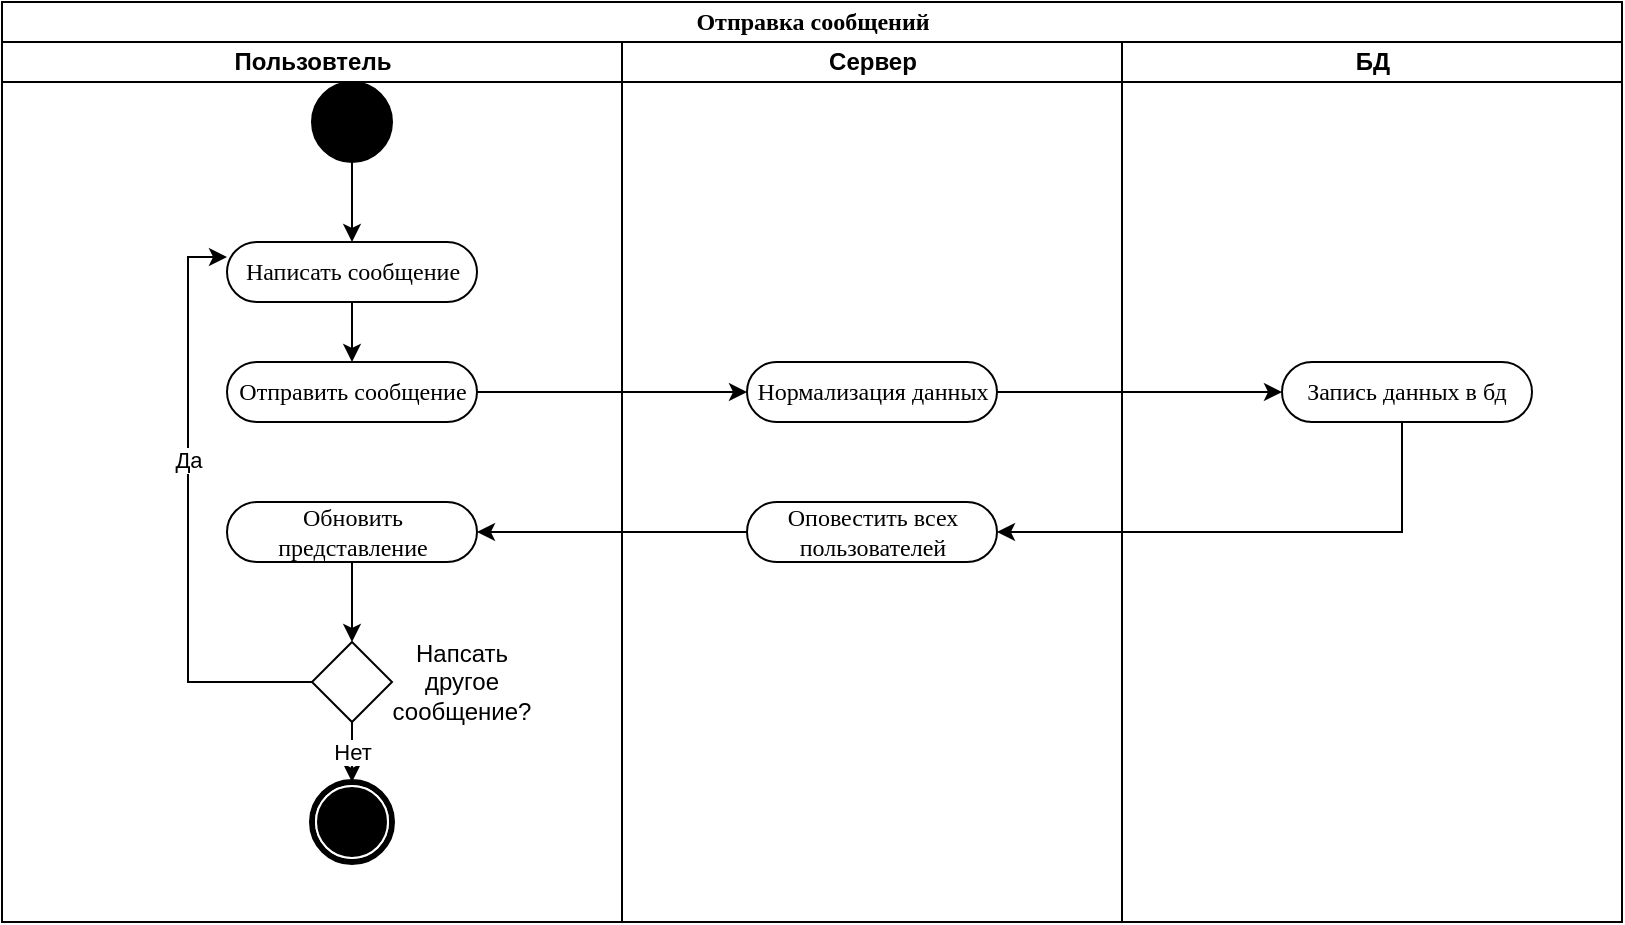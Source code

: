 <mxfile version="23.1.5" type="device">
  <diagram name="Page-1" id="0783ab3e-0a74-02c8-0abd-f7b4e66b4bec">
    <mxGraphModel dx="2268" dy="868" grid="1" gridSize="10" guides="1" tooltips="1" connect="1" arrows="1" fold="1" page="1" pageScale="1" pageWidth="850" pageHeight="1100" background="none" math="0" shadow="0">
      <root>
        <mxCell id="0" />
        <mxCell id="1" parent="0" />
        <mxCell id="1c1d494c118603dd-1" value="Отправка сообщений" style="swimlane;html=1;childLayout=stackLayout;startSize=20;rounded=0;shadow=0;comic=0;labelBackgroundColor=none;strokeWidth=1;fontFamily=Verdana;fontSize=12;align=center;" parent="1" vertex="1">
          <mxGeometry x="-20" y="40" width="810" height="460" as="geometry" />
        </mxCell>
        <mxCell id="1c1d494c118603dd-2" value="Пользовтель" style="swimlane;html=1;startSize=20;" parent="1c1d494c118603dd-1" vertex="1">
          <mxGeometry y="20" width="310" height="440" as="geometry" />
        </mxCell>
        <mxCell id="hFCzdbqGhVaaB0-jaRCJ-17" style="edgeStyle=orthogonalEdgeStyle;rounded=0;orthogonalLoop=1;jettySize=auto;html=1;entryX=0.5;entryY=0;entryDx=0;entryDy=0;" parent="1c1d494c118603dd-2" source="60571a20871a0731-4" target="hFCzdbqGhVaaB0-jaRCJ-9" edge="1">
          <mxGeometry relative="1" as="geometry" />
        </mxCell>
        <mxCell id="60571a20871a0731-4" value="" style="ellipse;whiteSpace=wrap;html=1;rounded=0;shadow=0;comic=0;labelBackgroundColor=none;strokeWidth=1;fillColor=#000000;fontFamily=Verdana;fontSize=12;align=center;" parent="1c1d494c118603dd-2" vertex="1">
          <mxGeometry x="155" y="20" width="40" height="40" as="geometry" />
        </mxCell>
        <mxCell id="60571a20871a0731-5" value="" style="shape=mxgraph.bpmn.shape;html=1;verticalLabelPosition=bottom;labelBackgroundColor=#ffffff;verticalAlign=top;perimeter=ellipsePerimeter;outline=end;symbol=terminate;rounded=0;shadow=0;comic=0;strokeWidth=1;fontFamily=Verdana;fontSize=12;align=center;" parent="1c1d494c118603dd-2" vertex="1">
          <mxGeometry x="155" y="370" width="40" height="40" as="geometry" />
        </mxCell>
        <mxCell id="5yDm0B6Qs0zUq6zuKv2j-11" value="Отправить сообщение" style="rounded=1;whiteSpace=wrap;html=1;shadow=0;comic=0;labelBackgroundColor=none;strokeWidth=1;fontFamily=Verdana;fontSize=12;align=center;arcSize=50;" parent="1c1d494c118603dd-2" vertex="1">
          <mxGeometry x="112.5" y="160" width="125" height="30" as="geometry" />
        </mxCell>
        <mxCell id="hFCzdbqGhVaaB0-jaRCJ-15" style="edgeStyle=orthogonalEdgeStyle;rounded=0;orthogonalLoop=1;jettySize=auto;html=1;entryX=0.5;entryY=0;entryDx=0;entryDy=0;" parent="1c1d494c118603dd-2" source="hFCzdbqGhVaaB0-jaRCJ-4" target="hFCzdbqGhVaaB0-jaRCJ-5" edge="1">
          <mxGeometry relative="1" as="geometry" />
        </mxCell>
        <mxCell id="hFCzdbqGhVaaB0-jaRCJ-4" value="Обновить представление" style="rounded=1;whiteSpace=wrap;html=1;shadow=0;comic=0;labelBackgroundColor=none;strokeWidth=1;fontFamily=Verdana;fontSize=12;align=center;arcSize=50;" parent="1c1d494c118603dd-2" vertex="1">
          <mxGeometry x="112.5" y="230" width="125" height="30" as="geometry" />
        </mxCell>
        <mxCell id="hFCzdbqGhVaaB0-jaRCJ-7" value="Нет" style="edgeStyle=orthogonalEdgeStyle;rounded=0;orthogonalLoop=1;jettySize=auto;html=1;entryX=0.5;entryY=0;entryDx=0;entryDy=0;" parent="1c1d494c118603dd-2" source="hFCzdbqGhVaaB0-jaRCJ-5" target="60571a20871a0731-5" edge="1">
          <mxGeometry relative="1" as="geometry" />
        </mxCell>
        <mxCell id="hFCzdbqGhVaaB0-jaRCJ-10" style="edgeStyle=orthogonalEdgeStyle;rounded=0;orthogonalLoop=1;jettySize=auto;html=1;entryX=0;entryY=0.25;entryDx=0;entryDy=0;" parent="1c1d494c118603dd-2" source="hFCzdbqGhVaaB0-jaRCJ-5" target="hFCzdbqGhVaaB0-jaRCJ-9" edge="1">
          <mxGeometry relative="1" as="geometry">
            <Array as="points">
              <mxPoint x="93" y="320" />
              <mxPoint x="93" y="108" />
            </Array>
          </mxGeometry>
        </mxCell>
        <mxCell id="hFCzdbqGhVaaB0-jaRCJ-11" value="Да" style="edgeLabel;html=1;align=center;verticalAlign=middle;resizable=0;points=[];" parent="hFCzdbqGhVaaB0-jaRCJ-10" vertex="1" connectable="0">
          <mxGeometry x="0.177" relative="1" as="geometry">
            <mxPoint as="offset" />
          </mxGeometry>
        </mxCell>
        <mxCell id="hFCzdbqGhVaaB0-jaRCJ-5" value="" style="rhombus;whiteSpace=wrap;html=1;" parent="1c1d494c118603dd-2" vertex="1">
          <mxGeometry x="155" y="300" width="40" height="40" as="geometry" />
        </mxCell>
        <mxCell id="hFCzdbqGhVaaB0-jaRCJ-6" value="Напсать другое сообщение?" style="text;html=1;align=center;verticalAlign=middle;whiteSpace=wrap;rounded=0;" parent="1c1d494c118603dd-2" vertex="1">
          <mxGeometry x="200" y="305" width="60" height="30" as="geometry" />
        </mxCell>
        <mxCell id="hFCzdbqGhVaaB0-jaRCJ-12" style="edgeStyle=orthogonalEdgeStyle;rounded=0;orthogonalLoop=1;jettySize=auto;html=1;" parent="1c1d494c118603dd-2" source="hFCzdbqGhVaaB0-jaRCJ-9" target="5yDm0B6Qs0zUq6zuKv2j-11" edge="1">
          <mxGeometry relative="1" as="geometry" />
        </mxCell>
        <mxCell id="hFCzdbqGhVaaB0-jaRCJ-9" value="Написать сообщение" style="rounded=1;whiteSpace=wrap;html=1;shadow=0;comic=0;labelBackgroundColor=none;strokeWidth=1;fontFamily=Verdana;fontSize=12;align=center;arcSize=50;" parent="1c1d494c118603dd-2" vertex="1">
          <mxGeometry x="112.5" y="100" width="125" height="30" as="geometry" />
        </mxCell>
        <mxCell id="1c1d494c118603dd-3" value="Сервер" style="swimlane;html=1;startSize=20;" parent="1c1d494c118603dd-1" vertex="1">
          <mxGeometry x="310" y="20" width="250" height="440" as="geometry" />
        </mxCell>
        <mxCell id="hFCzdbqGhVaaB0-jaRCJ-1" value="Нормализация данных" style="rounded=1;whiteSpace=wrap;html=1;shadow=0;comic=0;labelBackgroundColor=none;strokeWidth=1;fontFamily=Verdana;fontSize=12;align=center;arcSize=50;" parent="1c1d494c118603dd-3" vertex="1">
          <mxGeometry x="62.5" y="160" width="125" height="30" as="geometry" />
        </mxCell>
        <mxCell id="hFCzdbqGhVaaB0-jaRCJ-3" value="Оповестить всех пользователей" style="rounded=1;whiteSpace=wrap;html=1;shadow=0;comic=0;labelBackgroundColor=none;strokeWidth=1;fontFamily=Verdana;fontSize=12;align=center;arcSize=50;" parent="1c1d494c118603dd-3" vertex="1">
          <mxGeometry x="62.5" y="230" width="125" height="30" as="geometry" />
        </mxCell>
        <mxCell id="1c1d494c118603dd-4" value="БД" style="swimlane;html=1;startSize=20;" parent="1c1d494c118603dd-1" vertex="1">
          <mxGeometry x="560" y="20" width="250" height="440" as="geometry" />
        </mxCell>
        <mxCell id="hFCzdbqGhVaaB0-jaRCJ-2" value="Запись данных в бд" style="rounded=1;whiteSpace=wrap;html=1;shadow=0;comic=0;labelBackgroundColor=none;strokeWidth=1;fontFamily=Verdana;fontSize=12;align=center;arcSize=50;" parent="1c1d494c118603dd-4" vertex="1">
          <mxGeometry x="80" y="160" width="125" height="30" as="geometry" />
        </mxCell>
        <mxCell id="hFCzdbqGhVaaB0-jaRCJ-13" style="edgeStyle=orthogonalEdgeStyle;rounded=0;orthogonalLoop=1;jettySize=auto;html=1;entryX=0;entryY=0.5;entryDx=0;entryDy=0;" parent="1c1d494c118603dd-1" source="5yDm0B6Qs0zUq6zuKv2j-11" target="hFCzdbqGhVaaB0-jaRCJ-1" edge="1">
          <mxGeometry relative="1" as="geometry" />
        </mxCell>
        <mxCell id="hFCzdbqGhVaaB0-jaRCJ-14" style="edgeStyle=orthogonalEdgeStyle;rounded=0;orthogonalLoop=1;jettySize=auto;html=1;" parent="1c1d494c118603dd-1" source="hFCzdbqGhVaaB0-jaRCJ-1" target="hFCzdbqGhVaaB0-jaRCJ-2" edge="1">
          <mxGeometry relative="1" as="geometry" />
        </mxCell>
        <mxCell id="hFCzdbqGhVaaB0-jaRCJ-16" style="edgeStyle=orthogonalEdgeStyle;rounded=0;orthogonalLoop=1;jettySize=auto;html=1;entryX=1;entryY=0.5;entryDx=0;entryDy=0;" parent="1c1d494c118603dd-1" source="hFCzdbqGhVaaB0-jaRCJ-3" target="hFCzdbqGhVaaB0-jaRCJ-4" edge="1">
          <mxGeometry relative="1" as="geometry" />
        </mxCell>
        <mxCell id="hFCzdbqGhVaaB0-jaRCJ-18" style="edgeStyle=orthogonalEdgeStyle;rounded=0;orthogonalLoop=1;jettySize=auto;html=1;entryX=1;entryY=0.5;entryDx=0;entryDy=0;" parent="1c1d494c118603dd-1" source="hFCzdbqGhVaaB0-jaRCJ-2" target="hFCzdbqGhVaaB0-jaRCJ-3" edge="1">
          <mxGeometry relative="1" as="geometry">
            <Array as="points">
              <mxPoint x="700" y="265" />
            </Array>
          </mxGeometry>
        </mxCell>
      </root>
    </mxGraphModel>
  </diagram>
</mxfile>
